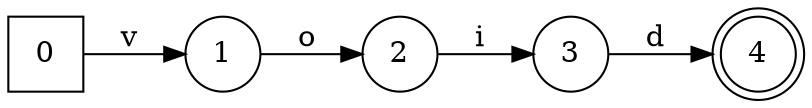 digraph Generadovoid {
rankdir=LR;
0 [ shape=square]
1 [ shape=circle]
2 [ shape=circle]
3 [ shape=circle]
4 [ shape=doublecircle]
0->1[label="v "]
1->2[label="o "]
2->3[label="i "]
3->4[label="d "]
}
